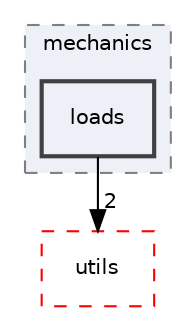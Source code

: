 digraph "loads"
{
 // LATEX_PDF_SIZE
  edge [fontname="Helvetica",fontsize="10",labelfontname="Helvetica",labelfontsize="10"];
  node [fontname="Helvetica",fontsize="10",shape=record];
  compound=true
  subgraph clusterdir_d9d7fab038fcca5270fe0241ec433d4d {
    graph [ bgcolor="#edf0f7", pencolor="grey50", style="filled,dashed,", label="mechanics", fontname="Helvetica", fontsize="10", URL="dir_d9d7fab038fcca5270fe0241ec433d4d.html"]
  dir_31d7c48772b4fae367539a6092b906a8 [shape=box, label="loads", style="filled,bold,", fillcolor="#edf0f7", color="grey25", URL="dir_31d7c48772b4fae367539a6092b906a8.html"];
  }
  dir_36505a9bfb81f81ed7a4e794d4cf597e [shape=box, label="utils", style="dashed,", fillcolor="#edf0f7", color="red", URL="dir_36505a9bfb81f81ed7a4e794d4cf597e.html"];
  dir_31d7c48772b4fae367539a6092b906a8->dir_36505a9bfb81f81ed7a4e794d4cf597e [headlabel="2", labeldistance=1.5 headhref="dir_000019_000029.html"];
}
